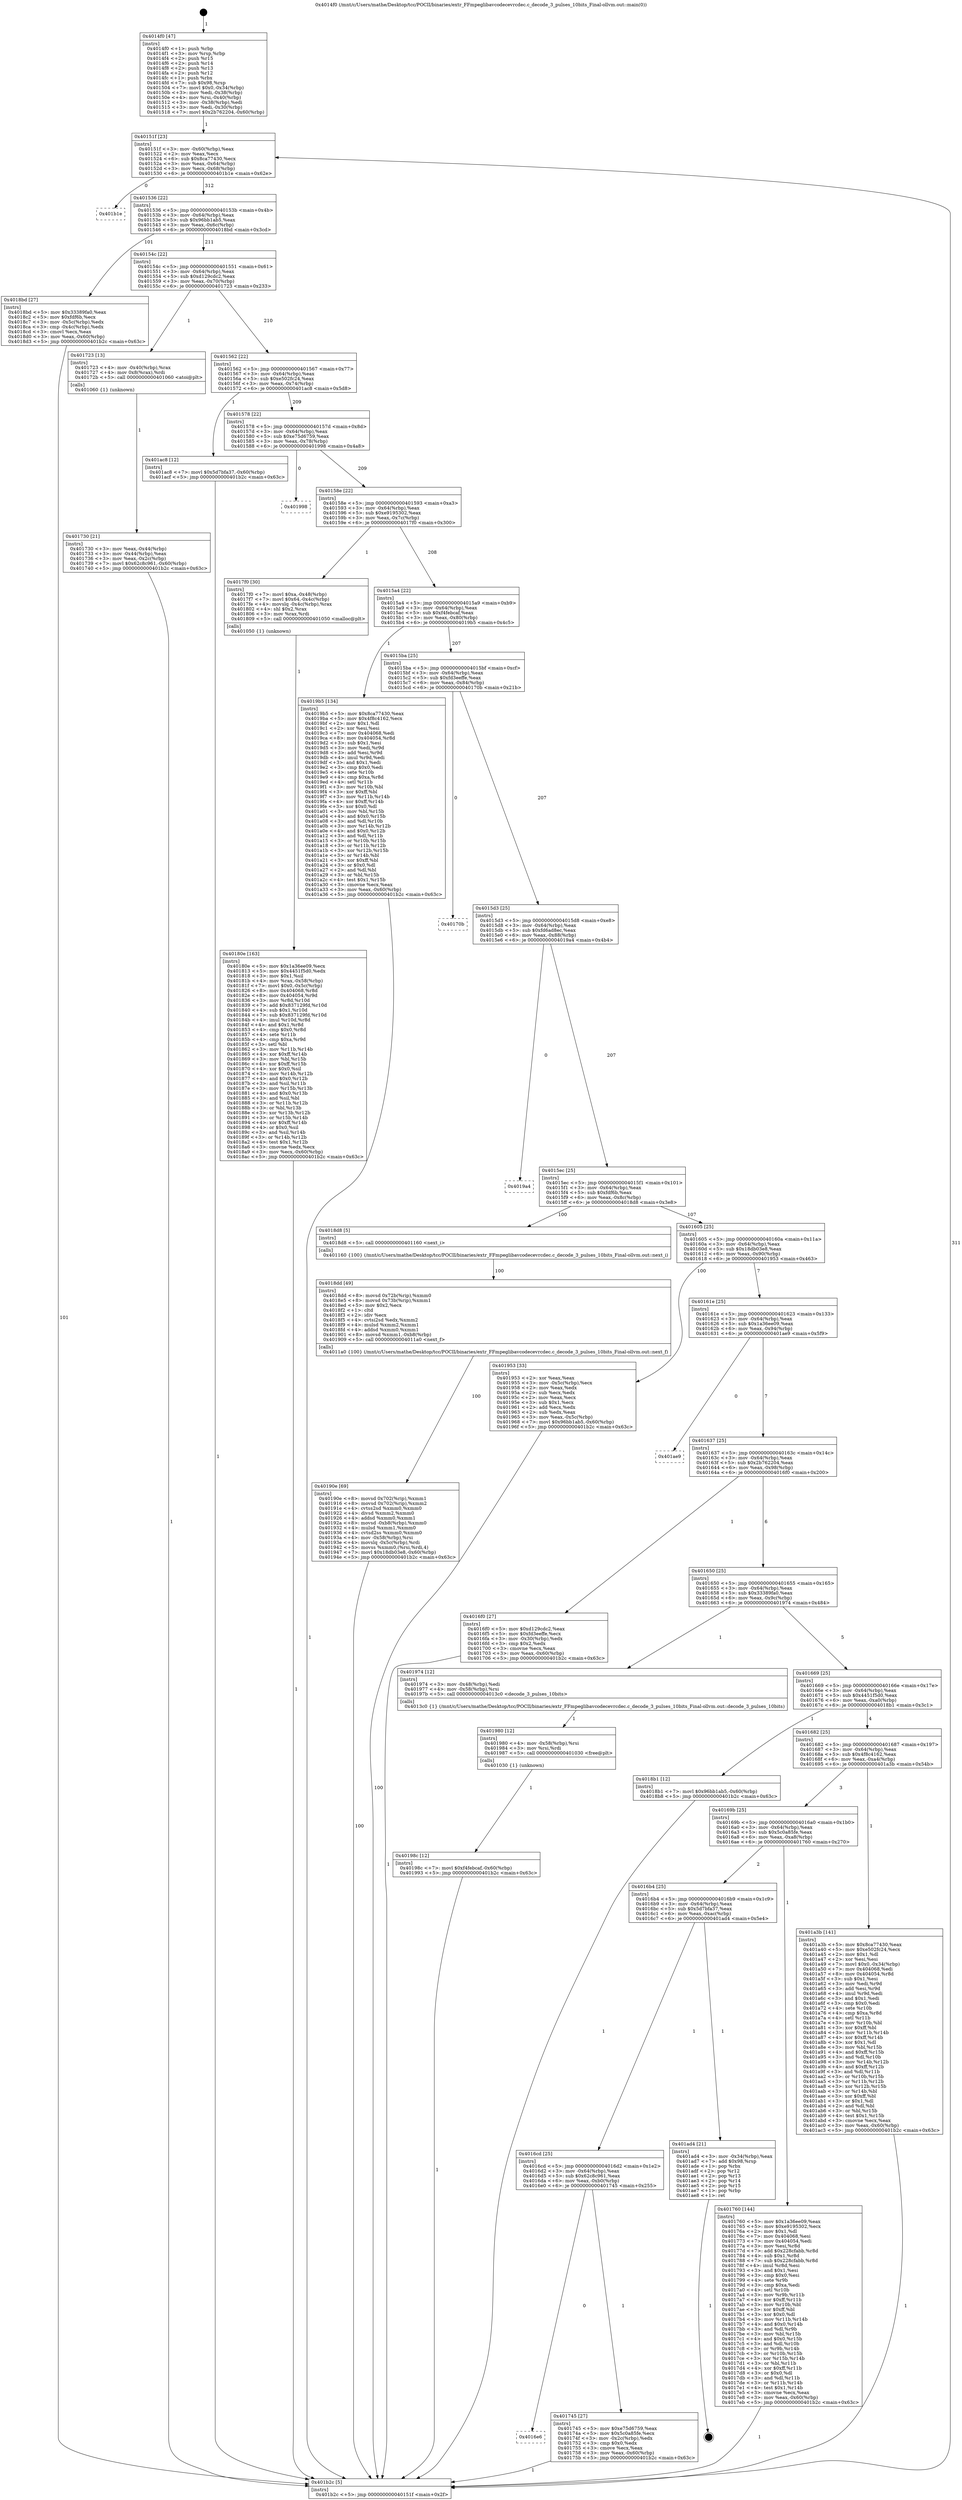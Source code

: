 digraph "0x4014f0" {
  label = "0x4014f0 (/mnt/c/Users/mathe/Desktop/tcc/POCII/binaries/extr_FFmpeglibavcodecevrcdec.c_decode_3_pulses_10bits_Final-ollvm.out::main(0))"
  labelloc = "t"
  node[shape=record]

  Entry [label="",width=0.3,height=0.3,shape=circle,fillcolor=black,style=filled]
  "0x40151f" [label="{
     0x40151f [23]\l
     | [instrs]\l
     &nbsp;&nbsp;0x40151f \<+3\>: mov -0x60(%rbp),%eax\l
     &nbsp;&nbsp;0x401522 \<+2\>: mov %eax,%ecx\l
     &nbsp;&nbsp;0x401524 \<+6\>: sub $0x8ca77430,%ecx\l
     &nbsp;&nbsp;0x40152a \<+3\>: mov %eax,-0x64(%rbp)\l
     &nbsp;&nbsp;0x40152d \<+3\>: mov %ecx,-0x68(%rbp)\l
     &nbsp;&nbsp;0x401530 \<+6\>: je 0000000000401b1e \<main+0x62e\>\l
  }"]
  "0x401b1e" [label="{
     0x401b1e\l
  }", style=dashed]
  "0x401536" [label="{
     0x401536 [22]\l
     | [instrs]\l
     &nbsp;&nbsp;0x401536 \<+5\>: jmp 000000000040153b \<main+0x4b\>\l
     &nbsp;&nbsp;0x40153b \<+3\>: mov -0x64(%rbp),%eax\l
     &nbsp;&nbsp;0x40153e \<+5\>: sub $0x96bb1ab5,%eax\l
     &nbsp;&nbsp;0x401543 \<+3\>: mov %eax,-0x6c(%rbp)\l
     &nbsp;&nbsp;0x401546 \<+6\>: je 00000000004018bd \<main+0x3cd\>\l
  }"]
  Exit [label="",width=0.3,height=0.3,shape=circle,fillcolor=black,style=filled,peripheries=2]
  "0x4018bd" [label="{
     0x4018bd [27]\l
     | [instrs]\l
     &nbsp;&nbsp;0x4018bd \<+5\>: mov $0x33389fa0,%eax\l
     &nbsp;&nbsp;0x4018c2 \<+5\>: mov $0xfdf6b,%ecx\l
     &nbsp;&nbsp;0x4018c7 \<+3\>: mov -0x5c(%rbp),%edx\l
     &nbsp;&nbsp;0x4018ca \<+3\>: cmp -0x4c(%rbp),%edx\l
     &nbsp;&nbsp;0x4018cd \<+3\>: cmovl %ecx,%eax\l
     &nbsp;&nbsp;0x4018d0 \<+3\>: mov %eax,-0x60(%rbp)\l
     &nbsp;&nbsp;0x4018d3 \<+5\>: jmp 0000000000401b2c \<main+0x63c\>\l
  }"]
  "0x40154c" [label="{
     0x40154c [22]\l
     | [instrs]\l
     &nbsp;&nbsp;0x40154c \<+5\>: jmp 0000000000401551 \<main+0x61\>\l
     &nbsp;&nbsp;0x401551 \<+3\>: mov -0x64(%rbp),%eax\l
     &nbsp;&nbsp;0x401554 \<+5\>: sub $0xd129cdc2,%eax\l
     &nbsp;&nbsp;0x401559 \<+3\>: mov %eax,-0x70(%rbp)\l
     &nbsp;&nbsp;0x40155c \<+6\>: je 0000000000401723 \<main+0x233\>\l
  }"]
  "0x40198c" [label="{
     0x40198c [12]\l
     | [instrs]\l
     &nbsp;&nbsp;0x40198c \<+7\>: movl $0xf4febcaf,-0x60(%rbp)\l
     &nbsp;&nbsp;0x401993 \<+5\>: jmp 0000000000401b2c \<main+0x63c\>\l
  }"]
  "0x401723" [label="{
     0x401723 [13]\l
     | [instrs]\l
     &nbsp;&nbsp;0x401723 \<+4\>: mov -0x40(%rbp),%rax\l
     &nbsp;&nbsp;0x401727 \<+4\>: mov 0x8(%rax),%rdi\l
     &nbsp;&nbsp;0x40172b \<+5\>: call 0000000000401060 \<atoi@plt\>\l
     | [calls]\l
     &nbsp;&nbsp;0x401060 \{1\} (unknown)\l
  }"]
  "0x401562" [label="{
     0x401562 [22]\l
     | [instrs]\l
     &nbsp;&nbsp;0x401562 \<+5\>: jmp 0000000000401567 \<main+0x77\>\l
     &nbsp;&nbsp;0x401567 \<+3\>: mov -0x64(%rbp),%eax\l
     &nbsp;&nbsp;0x40156a \<+5\>: sub $0xe502fc24,%eax\l
     &nbsp;&nbsp;0x40156f \<+3\>: mov %eax,-0x74(%rbp)\l
     &nbsp;&nbsp;0x401572 \<+6\>: je 0000000000401ac8 \<main+0x5d8\>\l
  }"]
  "0x401980" [label="{
     0x401980 [12]\l
     | [instrs]\l
     &nbsp;&nbsp;0x401980 \<+4\>: mov -0x58(%rbp),%rsi\l
     &nbsp;&nbsp;0x401984 \<+3\>: mov %rsi,%rdi\l
     &nbsp;&nbsp;0x401987 \<+5\>: call 0000000000401030 \<free@plt\>\l
     | [calls]\l
     &nbsp;&nbsp;0x401030 \{1\} (unknown)\l
  }"]
  "0x401ac8" [label="{
     0x401ac8 [12]\l
     | [instrs]\l
     &nbsp;&nbsp;0x401ac8 \<+7\>: movl $0x5d7bfa37,-0x60(%rbp)\l
     &nbsp;&nbsp;0x401acf \<+5\>: jmp 0000000000401b2c \<main+0x63c\>\l
  }"]
  "0x401578" [label="{
     0x401578 [22]\l
     | [instrs]\l
     &nbsp;&nbsp;0x401578 \<+5\>: jmp 000000000040157d \<main+0x8d\>\l
     &nbsp;&nbsp;0x40157d \<+3\>: mov -0x64(%rbp),%eax\l
     &nbsp;&nbsp;0x401580 \<+5\>: sub $0xe75d6759,%eax\l
     &nbsp;&nbsp;0x401585 \<+3\>: mov %eax,-0x78(%rbp)\l
     &nbsp;&nbsp;0x401588 \<+6\>: je 0000000000401998 \<main+0x4a8\>\l
  }"]
  "0x40190e" [label="{
     0x40190e [69]\l
     | [instrs]\l
     &nbsp;&nbsp;0x40190e \<+8\>: movsd 0x702(%rip),%xmm1\l
     &nbsp;&nbsp;0x401916 \<+8\>: movsd 0x702(%rip),%xmm2\l
     &nbsp;&nbsp;0x40191e \<+4\>: cvtss2sd %xmm0,%xmm0\l
     &nbsp;&nbsp;0x401922 \<+4\>: divsd %xmm2,%xmm0\l
     &nbsp;&nbsp;0x401926 \<+4\>: addsd %xmm0,%xmm1\l
     &nbsp;&nbsp;0x40192a \<+8\>: movsd -0xb8(%rbp),%xmm0\l
     &nbsp;&nbsp;0x401932 \<+4\>: mulsd %xmm1,%xmm0\l
     &nbsp;&nbsp;0x401936 \<+4\>: cvtsd2ss %xmm0,%xmm0\l
     &nbsp;&nbsp;0x40193a \<+4\>: mov -0x58(%rbp),%rsi\l
     &nbsp;&nbsp;0x40193e \<+4\>: movslq -0x5c(%rbp),%rdi\l
     &nbsp;&nbsp;0x401942 \<+5\>: movss %xmm0,(%rsi,%rdi,4)\l
     &nbsp;&nbsp;0x401947 \<+7\>: movl $0x18db03e8,-0x60(%rbp)\l
     &nbsp;&nbsp;0x40194e \<+5\>: jmp 0000000000401b2c \<main+0x63c\>\l
  }"]
  "0x401998" [label="{
     0x401998\l
  }", style=dashed]
  "0x40158e" [label="{
     0x40158e [22]\l
     | [instrs]\l
     &nbsp;&nbsp;0x40158e \<+5\>: jmp 0000000000401593 \<main+0xa3\>\l
     &nbsp;&nbsp;0x401593 \<+3\>: mov -0x64(%rbp),%eax\l
     &nbsp;&nbsp;0x401596 \<+5\>: sub $0xe9195302,%eax\l
     &nbsp;&nbsp;0x40159b \<+3\>: mov %eax,-0x7c(%rbp)\l
     &nbsp;&nbsp;0x40159e \<+6\>: je 00000000004017f0 \<main+0x300\>\l
  }"]
  "0x4018dd" [label="{
     0x4018dd [49]\l
     | [instrs]\l
     &nbsp;&nbsp;0x4018dd \<+8\>: movsd 0x72b(%rip),%xmm0\l
     &nbsp;&nbsp;0x4018e5 \<+8\>: movsd 0x73b(%rip),%xmm1\l
     &nbsp;&nbsp;0x4018ed \<+5\>: mov $0x2,%ecx\l
     &nbsp;&nbsp;0x4018f2 \<+1\>: cltd\l
     &nbsp;&nbsp;0x4018f3 \<+2\>: idiv %ecx\l
     &nbsp;&nbsp;0x4018f5 \<+4\>: cvtsi2sd %edx,%xmm2\l
     &nbsp;&nbsp;0x4018f9 \<+4\>: mulsd %xmm2,%xmm1\l
     &nbsp;&nbsp;0x4018fd \<+4\>: addsd %xmm0,%xmm1\l
     &nbsp;&nbsp;0x401901 \<+8\>: movsd %xmm1,-0xb8(%rbp)\l
     &nbsp;&nbsp;0x401909 \<+5\>: call 00000000004011a0 \<next_f\>\l
     | [calls]\l
     &nbsp;&nbsp;0x4011a0 \{100\} (/mnt/c/Users/mathe/Desktop/tcc/POCII/binaries/extr_FFmpeglibavcodecevrcdec.c_decode_3_pulses_10bits_Final-ollvm.out::next_f)\l
  }"]
  "0x4017f0" [label="{
     0x4017f0 [30]\l
     | [instrs]\l
     &nbsp;&nbsp;0x4017f0 \<+7\>: movl $0xa,-0x48(%rbp)\l
     &nbsp;&nbsp;0x4017f7 \<+7\>: movl $0x64,-0x4c(%rbp)\l
     &nbsp;&nbsp;0x4017fe \<+4\>: movslq -0x4c(%rbp),%rax\l
     &nbsp;&nbsp;0x401802 \<+4\>: shl $0x2,%rax\l
     &nbsp;&nbsp;0x401806 \<+3\>: mov %rax,%rdi\l
     &nbsp;&nbsp;0x401809 \<+5\>: call 0000000000401050 \<malloc@plt\>\l
     | [calls]\l
     &nbsp;&nbsp;0x401050 \{1\} (unknown)\l
  }"]
  "0x4015a4" [label="{
     0x4015a4 [22]\l
     | [instrs]\l
     &nbsp;&nbsp;0x4015a4 \<+5\>: jmp 00000000004015a9 \<main+0xb9\>\l
     &nbsp;&nbsp;0x4015a9 \<+3\>: mov -0x64(%rbp),%eax\l
     &nbsp;&nbsp;0x4015ac \<+5\>: sub $0xf4febcaf,%eax\l
     &nbsp;&nbsp;0x4015b1 \<+3\>: mov %eax,-0x80(%rbp)\l
     &nbsp;&nbsp;0x4015b4 \<+6\>: je 00000000004019b5 \<main+0x4c5\>\l
  }"]
  "0x40180e" [label="{
     0x40180e [163]\l
     | [instrs]\l
     &nbsp;&nbsp;0x40180e \<+5\>: mov $0x1a36ee09,%ecx\l
     &nbsp;&nbsp;0x401813 \<+5\>: mov $0x4451f5d0,%edx\l
     &nbsp;&nbsp;0x401818 \<+3\>: mov $0x1,%sil\l
     &nbsp;&nbsp;0x40181b \<+4\>: mov %rax,-0x58(%rbp)\l
     &nbsp;&nbsp;0x40181f \<+7\>: movl $0x0,-0x5c(%rbp)\l
     &nbsp;&nbsp;0x401826 \<+8\>: mov 0x404068,%r8d\l
     &nbsp;&nbsp;0x40182e \<+8\>: mov 0x404054,%r9d\l
     &nbsp;&nbsp;0x401836 \<+3\>: mov %r8d,%r10d\l
     &nbsp;&nbsp;0x401839 \<+7\>: add $0x837129fd,%r10d\l
     &nbsp;&nbsp;0x401840 \<+4\>: sub $0x1,%r10d\l
     &nbsp;&nbsp;0x401844 \<+7\>: sub $0x837129fd,%r10d\l
     &nbsp;&nbsp;0x40184b \<+4\>: imul %r10d,%r8d\l
     &nbsp;&nbsp;0x40184f \<+4\>: and $0x1,%r8d\l
     &nbsp;&nbsp;0x401853 \<+4\>: cmp $0x0,%r8d\l
     &nbsp;&nbsp;0x401857 \<+4\>: sete %r11b\l
     &nbsp;&nbsp;0x40185b \<+4\>: cmp $0xa,%r9d\l
     &nbsp;&nbsp;0x40185f \<+3\>: setl %bl\l
     &nbsp;&nbsp;0x401862 \<+3\>: mov %r11b,%r14b\l
     &nbsp;&nbsp;0x401865 \<+4\>: xor $0xff,%r14b\l
     &nbsp;&nbsp;0x401869 \<+3\>: mov %bl,%r15b\l
     &nbsp;&nbsp;0x40186c \<+4\>: xor $0xff,%r15b\l
     &nbsp;&nbsp;0x401870 \<+4\>: xor $0x0,%sil\l
     &nbsp;&nbsp;0x401874 \<+3\>: mov %r14b,%r12b\l
     &nbsp;&nbsp;0x401877 \<+4\>: and $0x0,%r12b\l
     &nbsp;&nbsp;0x40187b \<+3\>: and %sil,%r11b\l
     &nbsp;&nbsp;0x40187e \<+3\>: mov %r15b,%r13b\l
     &nbsp;&nbsp;0x401881 \<+4\>: and $0x0,%r13b\l
     &nbsp;&nbsp;0x401885 \<+3\>: and %sil,%bl\l
     &nbsp;&nbsp;0x401888 \<+3\>: or %r11b,%r12b\l
     &nbsp;&nbsp;0x40188b \<+3\>: or %bl,%r13b\l
     &nbsp;&nbsp;0x40188e \<+3\>: xor %r13b,%r12b\l
     &nbsp;&nbsp;0x401891 \<+3\>: or %r15b,%r14b\l
     &nbsp;&nbsp;0x401894 \<+4\>: xor $0xff,%r14b\l
     &nbsp;&nbsp;0x401898 \<+4\>: or $0x0,%sil\l
     &nbsp;&nbsp;0x40189c \<+3\>: and %sil,%r14b\l
     &nbsp;&nbsp;0x40189f \<+3\>: or %r14b,%r12b\l
     &nbsp;&nbsp;0x4018a2 \<+4\>: test $0x1,%r12b\l
     &nbsp;&nbsp;0x4018a6 \<+3\>: cmovne %edx,%ecx\l
     &nbsp;&nbsp;0x4018a9 \<+3\>: mov %ecx,-0x60(%rbp)\l
     &nbsp;&nbsp;0x4018ac \<+5\>: jmp 0000000000401b2c \<main+0x63c\>\l
  }"]
  "0x4019b5" [label="{
     0x4019b5 [134]\l
     | [instrs]\l
     &nbsp;&nbsp;0x4019b5 \<+5\>: mov $0x8ca77430,%eax\l
     &nbsp;&nbsp;0x4019ba \<+5\>: mov $0x4f8c4162,%ecx\l
     &nbsp;&nbsp;0x4019bf \<+2\>: mov $0x1,%dl\l
     &nbsp;&nbsp;0x4019c1 \<+2\>: xor %esi,%esi\l
     &nbsp;&nbsp;0x4019c3 \<+7\>: mov 0x404068,%edi\l
     &nbsp;&nbsp;0x4019ca \<+8\>: mov 0x404054,%r8d\l
     &nbsp;&nbsp;0x4019d2 \<+3\>: sub $0x1,%esi\l
     &nbsp;&nbsp;0x4019d5 \<+3\>: mov %edi,%r9d\l
     &nbsp;&nbsp;0x4019d8 \<+3\>: add %esi,%r9d\l
     &nbsp;&nbsp;0x4019db \<+4\>: imul %r9d,%edi\l
     &nbsp;&nbsp;0x4019df \<+3\>: and $0x1,%edi\l
     &nbsp;&nbsp;0x4019e2 \<+3\>: cmp $0x0,%edi\l
     &nbsp;&nbsp;0x4019e5 \<+4\>: sete %r10b\l
     &nbsp;&nbsp;0x4019e9 \<+4\>: cmp $0xa,%r8d\l
     &nbsp;&nbsp;0x4019ed \<+4\>: setl %r11b\l
     &nbsp;&nbsp;0x4019f1 \<+3\>: mov %r10b,%bl\l
     &nbsp;&nbsp;0x4019f4 \<+3\>: xor $0xff,%bl\l
     &nbsp;&nbsp;0x4019f7 \<+3\>: mov %r11b,%r14b\l
     &nbsp;&nbsp;0x4019fa \<+4\>: xor $0xff,%r14b\l
     &nbsp;&nbsp;0x4019fe \<+3\>: xor $0x0,%dl\l
     &nbsp;&nbsp;0x401a01 \<+3\>: mov %bl,%r15b\l
     &nbsp;&nbsp;0x401a04 \<+4\>: and $0x0,%r15b\l
     &nbsp;&nbsp;0x401a08 \<+3\>: and %dl,%r10b\l
     &nbsp;&nbsp;0x401a0b \<+3\>: mov %r14b,%r12b\l
     &nbsp;&nbsp;0x401a0e \<+4\>: and $0x0,%r12b\l
     &nbsp;&nbsp;0x401a12 \<+3\>: and %dl,%r11b\l
     &nbsp;&nbsp;0x401a15 \<+3\>: or %r10b,%r15b\l
     &nbsp;&nbsp;0x401a18 \<+3\>: or %r11b,%r12b\l
     &nbsp;&nbsp;0x401a1b \<+3\>: xor %r12b,%r15b\l
     &nbsp;&nbsp;0x401a1e \<+3\>: or %r14b,%bl\l
     &nbsp;&nbsp;0x401a21 \<+3\>: xor $0xff,%bl\l
     &nbsp;&nbsp;0x401a24 \<+3\>: or $0x0,%dl\l
     &nbsp;&nbsp;0x401a27 \<+2\>: and %dl,%bl\l
     &nbsp;&nbsp;0x401a29 \<+3\>: or %bl,%r15b\l
     &nbsp;&nbsp;0x401a2c \<+4\>: test $0x1,%r15b\l
     &nbsp;&nbsp;0x401a30 \<+3\>: cmovne %ecx,%eax\l
     &nbsp;&nbsp;0x401a33 \<+3\>: mov %eax,-0x60(%rbp)\l
     &nbsp;&nbsp;0x401a36 \<+5\>: jmp 0000000000401b2c \<main+0x63c\>\l
  }"]
  "0x4015ba" [label="{
     0x4015ba [25]\l
     | [instrs]\l
     &nbsp;&nbsp;0x4015ba \<+5\>: jmp 00000000004015bf \<main+0xcf\>\l
     &nbsp;&nbsp;0x4015bf \<+3\>: mov -0x64(%rbp),%eax\l
     &nbsp;&nbsp;0x4015c2 \<+5\>: sub $0xfd3eeffe,%eax\l
     &nbsp;&nbsp;0x4015c7 \<+6\>: mov %eax,-0x84(%rbp)\l
     &nbsp;&nbsp;0x4015cd \<+6\>: je 000000000040170b \<main+0x21b\>\l
  }"]
  "0x4016e6" [label="{
     0x4016e6\l
  }", style=dashed]
  "0x40170b" [label="{
     0x40170b\l
  }", style=dashed]
  "0x4015d3" [label="{
     0x4015d3 [25]\l
     | [instrs]\l
     &nbsp;&nbsp;0x4015d3 \<+5\>: jmp 00000000004015d8 \<main+0xe8\>\l
     &nbsp;&nbsp;0x4015d8 \<+3\>: mov -0x64(%rbp),%eax\l
     &nbsp;&nbsp;0x4015db \<+5\>: sub $0xfd6ad8ec,%eax\l
     &nbsp;&nbsp;0x4015e0 \<+6\>: mov %eax,-0x88(%rbp)\l
     &nbsp;&nbsp;0x4015e6 \<+6\>: je 00000000004019a4 \<main+0x4b4\>\l
  }"]
  "0x401745" [label="{
     0x401745 [27]\l
     | [instrs]\l
     &nbsp;&nbsp;0x401745 \<+5\>: mov $0xe75d6759,%eax\l
     &nbsp;&nbsp;0x40174a \<+5\>: mov $0x5c0a85fe,%ecx\l
     &nbsp;&nbsp;0x40174f \<+3\>: mov -0x2c(%rbp),%edx\l
     &nbsp;&nbsp;0x401752 \<+3\>: cmp $0x0,%edx\l
     &nbsp;&nbsp;0x401755 \<+3\>: cmove %ecx,%eax\l
     &nbsp;&nbsp;0x401758 \<+3\>: mov %eax,-0x60(%rbp)\l
     &nbsp;&nbsp;0x40175b \<+5\>: jmp 0000000000401b2c \<main+0x63c\>\l
  }"]
  "0x4019a4" [label="{
     0x4019a4\l
  }", style=dashed]
  "0x4015ec" [label="{
     0x4015ec [25]\l
     | [instrs]\l
     &nbsp;&nbsp;0x4015ec \<+5\>: jmp 00000000004015f1 \<main+0x101\>\l
     &nbsp;&nbsp;0x4015f1 \<+3\>: mov -0x64(%rbp),%eax\l
     &nbsp;&nbsp;0x4015f4 \<+5\>: sub $0xfdf6b,%eax\l
     &nbsp;&nbsp;0x4015f9 \<+6\>: mov %eax,-0x8c(%rbp)\l
     &nbsp;&nbsp;0x4015ff \<+6\>: je 00000000004018d8 \<main+0x3e8\>\l
  }"]
  "0x4016cd" [label="{
     0x4016cd [25]\l
     | [instrs]\l
     &nbsp;&nbsp;0x4016cd \<+5\>: jmp 00000000004016d2 \<main+0x1e2\>\l
     &nbsp;&nbsp;0x4016d2 \<+3\>: mov -0x64(%rbp),%eax\l
     &nbsp;&nbsp;0x4016d5 \<+5\>: sub $0x62c8c961,%eax\l
     &nbsp;&nbsp;0x4016da \<+6\>: mov %eax,-0xb0(%rbp)\l
     &nbsp;&nbsp;0x4016e0 \<+6\>: je 0000000000401745 \<main+0x255\>\l
  }"]
  "0x4018d8" [label="{
     0x4018d8 [5]\l
     | [instrs]\l
     &nbsp;&nbsp;0x4018d8 \<+5\>: call 0000000000401160 \<next_i\>\l
     | [calls]\l
     &nbsp;&nbsp;0x401160 \{100\} (/mnt/c/Users/mathe/Desktop/tcc/POCII/binaries/extr_FFmpeglibavcodecevrcdec.c_decode_3_pulses_10bits_Final-ollvm.out::next_i)\l
  }"]
  "0x401605" [label="{
     0x401605 [25]\l
     | [instrs]\l
     &nbsp;&nbsp;0x401605 \<+5\>: jmp 000000000040160a \<main+0x11a\>\l
     &nbsp;&nbsp;0x40160a \<+3\>: mov -0x64(%rbp),%eax\l
     &nbsp;&nbsp;0x40160d \<+5\>: sub $0x18db03e8,%eax\l
     &nbsp;&nbsp;0x401612 \<+6\>: mov %eax,-0x90(%rbp)\l
     &nbsp;&nbsp;0x401618 \<+6\>: je 0000000000401953 \<main+0x463\>\l
  }"]
  "0x401ad4" [label="{
     0x401ad4 [21]\l
     | [instrs]\l
     &nbsp;&nbsp;0x401ad4 \<+3\>: mov -0x34(%rbp),%eax\l
     &nbsp;&nbsp;0x401ad7 \<+7\>: add $0x98,%rsp\l
     &nbsp;&nbsp;0x401ade \<+1\>: pop %rbx\l
     &nbsp;&nbsp;0x401adf \<+2\>: pop %r12\l
     &nbsp;&nbsp;0x401ae1 \<+2\>: pop %r13\l
     &nbsp;&nbsp;0x401ae3 \<+2\>: pop %r14\l
     &nbsp;&nbsp;0x401ae5 \<+2\>: pop %r15\l
     &nbsp;&nbsp;0x401ae7 \<+1\>: pop %rbp\l
     &nbsp;&nbsp;0x401ae8 \<+1\>: ret\l
  }"]
  "0x401953" [label="{
     0x401953 [33]\l
     | [instrs]\l
     &nbsp;&nbsp;0x401953 \<+2\>: xor %eax,%eax\l
     &nbsp;&nbsp;0x401955 \<+3\>: mov -0x5c(%rbp),%ecx\l
     &nbsp;&nbsp;0x401958 \<+2\>: mov %eax,%edx\l
     &nbsp;&nbsp;0x40195a \<+2\>: sub %ecx,%edx\l
     &nbsp;&nbsp;0x40195c \<+2\>: mov %eax,%ecx\l
     &nbsp;&nbsp;0x40195e \<+3\>: sub $0x1,%ecx\l
     &nbsp;&nbsp;0x401961 \<+2\>: add %ecx,%edx\l
     &nbsp;&nbsp;0x401963 \<+2\>: sub %edx,%eax\l
     &nbsp;&nbsp;0x401965 \<+3\>: mov %eax,-0x5c(%rbp)\l
     &nbsp;&nbsp;0x401968 \<+7\>: movl $0x96bb1ab5,-0x60(%rbp)\l
     &nbsp;&nbsp;0x40196f \<+5\>: jmp 0000000000401b2c \<main+0x63c\>\l
  }"]
  "0x40161e" [label="{
     0x40161e [25]\l
     | [instrs]\l
     &nbsp;&nbsp;0x40161e \<+5\>: jmp 0000000000401623 \<main+0x133\>\l
     &nbsp;&nbsp;0x401623 \<+3\>: mov -0x64(%rbp),%eax\l
     &nbsp;&nbsp;0x401626 \<+5\>: sub $0x1a36ee09,%eax\l
     &nbsp;&nbsp;0x40162b \<+6\>: mov %eax,-0x94(%rbp)\l
     &nbsp;&nbsp;0x401631 \<+6\>: je 0000000000401ae9 \<main+0x5f9\>\l
  }"]
  "0x4016b4" [label="{
     0x4016b4 [25]\l
     | [instrs]\l
     &nbsp;&nbsp;0x4016b4 \<+5\>: jmp 00000000004016b9 \<main+0x1c9\>\l
     &nbsp;&nbsp;0x4016b9 \<+3\>: mov -0x64(%rbp),%eax\l
     &nbsp;&nbsp;0x4016bc \<+5\>: sub $0x5d7bfa37,%eax\l
     &nbsp;&nbsp;0x4016c1 \<+6\>: mov %eax,-0xac(%rbp)\l
     &nbsp;&nbsp;0x4016c7 \<+6\>: je 0000000000401ad4 \<main+0x5e4\>\l
  }"]
  "0x401ae9" [label="{
     0x401ae9\l
  }", style=dashed]
  "0x401637" [label="{
     0x401637 [25]\l
     | [instrs]\l
     &nbsp;&nbsp;0x401637 \<+5\>: jmp 000000000040163c \<main+0x14c\>\l
     &nbsp;&nbsp;0x40163c \<+3\>: mov -0x64(%rbp),%eax\l
     &nbsp;&nbsp;0x40163f \<+5\>: sub $0x2b762204,%eax\l
     &nbsp;&nbsp;0x401644 \<+6\>: mov %eax,-0x98(%rbp)\l
     &nbsp;&nbsp;0x40164a \<+6\>: je 00000000004016f0 \<main+0x200\>\l
  }"]
  "0x401760" [label="{
     0x401760 [144]\l
     | [instrs]\l
     &nbsp;&nbsp;0x401760 \<+5\>: mov $0x1a36ee09,%eax\l
     &nbsp;&nbsp;0x401765 \<+5\>: mov $0xe9195302,%ecx\l
     &nbsp;&nbsp;0x40176a \<+2\>: mov $0x1,%dl\l
     &nbsp;&nbsp;0x40176c \<+7\>: mov 0x404068,%esi\l
     &nbsp;&nbsp;0x401773 \<+7\>: mov 0x404054,%edi\l
     &nbsp;&nbsp;0x40177a \<+3\>: mov %esi,%r8d\l
     &nbsp;&nbsp;0x40177d \<+7\>: add $0x228cfabb,%r8d\l
     &nbsp;&nbsp;0x401784 \<+4\>: sub $0x1,%r8d\l
     &nbsp;&nbsp;0x401788 \<+7\>: sub $0x228cfabb,%r8d\l
     &nbsp;&nbsp;0x40178f \<+4\>: imul %r8d,%esi\l
     &nbsp;&nbsp;0x401793 \<+3\>: and $0x1,%esi\l
     &nbsp;&nbsp;0x401796 \<+3\>: cmp $0x0,%esi\l
     &nbsp;&nbsp;0x401799 \<+4\>: sete %r9b\l
     &nbsp;&nbsp;0x40179d \<+3\>: cmp $0xa,%edi\l
     &nbsp;&nbsp;0x4017a0 \<+4\>: setl %r10b\l
     &nbsp;&nbsp;0x4017a4 \<+3\>: mov %r9b,%r11b\l
     &nbsp;&nbsp;0x4017a7 \<+4\>: xor $0xff,%r11b\l
     &nbsp;&nbsp;0x4017ab \<+3\>: mov %r10b,%bl\l
     &nbsp;&nbsp;0x4017ae \<+3\>: xor $0xff,%bl\l
     &nbsp;&nbsp;0x4017b1 \<+3\>: xor $0x0,%dl\l
     &nbsp;&nbsp;0x4017b4 \<+3\>: mov %r11b,%r14b\l
     &nbsp;&nbsp;0x4017b7 \<+4\>: and $0x0,%r14b\l
     &nbsp;&nbsp;0x4017bb \<+3\>: and %dl,%r9b\l
     &nbsp;&nbsp;0x4017be \<+3\>: mov %bl,%r15b\l
     &nbsp;&nbsp;0x4017c1 \<+4\>: and $0x0,%r15b\l
     &nbsp;&nbsp;0x4017c5 \<+3\>: and %dl,%r10b\l
     &nbsp;&nbsp;0x4017c8 \<+3\>: or %r9b,%r14b\l
     &nbsp;&nbsp;0x4017cb \<+3\>: or %r10b,%r15b\l
     &nbsp;&nbsp;0x4017ce \<+3\>: xor %r15b,%r14b\l
     &nbsp;&nbsp;0x4017d1 \<+3\>: or %bl,%r11b\l
     &nbsp;&nbsp;0x4017d4 \<+4\>: xor $0xff,%r11b\l
     &nbsp;&nbsp;0x4017d8 \<+3\>: or $0x0,%dl\l
     &nbsp;&nbsp;0x4017db \<+3\>: and %dl,%r11b\l
     &nbsp;&nbsp;0x4017de \<+3\>: or %r11b,%r14b\l
     &nbsp;&nbsp;0x4017e1 \<+4\>: test $0x1,%r14b\l
     &nbsp;&nbsp;0x4017e5 \<+3\>: cmovne %ecx,%eax\l
     &nbsp;&nbsp;0x4017e8 \<+3\>: mov %eax,-0x60(%rbp)\l
     &nbsp;&nbsp;0x4017eb \<+5\>: jmp 0000000000401b2c \<main+0x63c\>\l
  }"]
  "0x4016f0" [label="{
     0x4016f0 [27]\l
     | [instrs]\l
     &nbsp;&nbsp;0x4016f0 \<+5\>: mov $0xd129cdc2,%eax\l
     &nbsp;&nbsp;0x4016f5 \<+5\>: mov $0xfd3eeffe,%ecx\l
     &nbsp;&nbsp;0x4016fa \<+3\>: mov -0x30(%rbp),%edx\l
     &nbsp;&nbsp;0x4016fd \<+3\>: cmp $0x2,%edx\l
     &nbsp;&nbsp;0x401700 \<+3\>: cmovne %ecx,%eax\l
     &nbsp;&nbsp;0x401703 \<+3\>: mov %eax,-0x60(%rbp)\l
     &nbsp;&nbsp;0x401706 \<+5\>: jmp 0000000000401b2c \<main+0x63c\>\l
  }"]
  "0x401650" [label="{
     0x401650 [25]\l
     | [instrs]\l
     &nbsp;&nbsp;0x401650 \<+5\>: jmp 0000000000401655 \<main+0x165\>\l
     &nbsp;&nbsp;0x401655 \<+3\>: mov -0x64(%rbp),%eax\l
     &nbsp;&nbsp;0x401658 \<+5\>: sub $0x33389fa0,%eax\l
     &nbsp;&nbsp;0x40165d \<+6\>: mov %eax,-0x9c(%rbp)\l
     &nbsp;&nbsp;0x401663 \<+6\>: je 0000000000401974 \<main+0x484\>\l
  }"]
  "0x401b2c" [label="{
     0x401b2c [5]\l
     | [instrs]\l
     &nbsp;&nbsp;0x401b2c \<+5\>: jmp 000000000040151f \<main+0x2f\>\l
  }"]
  "0x4014f0" [label="{
     0x4014f0 [47]\l
     | [instrs]\l
     &nbsp;&nbsp;0x4014f0 \<+1\>: push %rbp\l
     &nbsp;&nbsp;0x4014f1 \<+3\>: mov %rsp,%rbp\l
     &nbsp;&nbsp;0x4014f4 \<+2\>: push %r15\l
     &nbsp;&nbsp;0x4014f6 \<+2\>: push %r14\l
     &nbsp;&nbsp;0x4014f8 \<+2\>: push %r13\l
     &nbsp;&nbsp;0x4014fa \<+2\>: push %r12\l
     &nbsp;&nbsp;0x4014fc \<+1\>: push %rbx\l
     &nbsp;&nbsp;0x4014fd \<+7\>: sub $0x98,%rsp\l
     &nbsp;&nbsp;0x401504 \<+7\>: movl $0x0,-0x34(%rbp)\l
     &nbsp;&nbsp;0x40150b \<+3\>: mov %edi,-0x38(%rbp)\l
     &nbsp;&nbsp;0x40150e \<+4\>: mov %rsi,-0x40(%rbp)\l
     &nbsp;&nbsp;0x401512 \<+3\>: mov -0x38(%rbp),%edi\l
     &nbsp;&nbsp;0x401515 \<+3\>: mov %edi,-0x30(%rbp)\l
     &nbsp;&nbsp;0x401518 \<+7\>: movl $0x2b762204,-0x60(%rbp)\l
  }"]
  "0x401730" [label="{
     0x401730 [21]\l
     | [instrs]\l
     &nbsp;&nbsp;0x401730 \<+3\>: mov %eax,-0x44(%rbp)\l
     &nbsp;&nbsp;0x401733 \<+3\>: mov -0x44(%rbp),%eax\l
     &nbsp;&nbsp;0x401736 \<+3\>: mov %eax,-0x2c(%rbp)\l
     &nbsp;&nbsp;0x401739 \<+7\>: movl $0x62c8c961,-0x60(%rbp)\l
     &nbsp;&nbsp;0x401740 \<+5\>: jmp 0000000000401b2c \<main+0x63c\>\l
  }"]
  "0x40169b" [label="{
     0x40169b [25]\l
     | [instrs]\l
     &nbsp;&nbsp;0x40169b \<+5\>: jmp 00000000004016a0 \<main+0x1b0\>\l
     &nbsp;&nbsp;0x4016a0 \<+3\>: mov -0x64(%rbp),%eax\l
     &nbsp;&nbsp;0x4016a3 \<+5\>: sub $0x5c0a85fe,%eax\l
     &nbsp;&nbsp;0x4016a8 \<+6\>: mov %eax,-0xa8(%rbp)\l
     &nbsp;&nbsp;0x4016ae \<+6\>: je 0000000000401760 \<main+0x270\>\l
  }"]
  "0x401974" [label="{
     0x401974 [12]\l
     | [instrs]\l
     &nbsp;&nbsp;0x401974 \<+3\>: mov -0x48(%rbp),%edi\l
     &nbsp;&nbsp;0x401977 \<+4\>: mov -0x58(%rbp),%rsi\l
     &nbsp;&nbsp;0x40197b \<+5\>: call 00000000004013c0 \<decode_3_pulses_10bits\>\l
     | [calls]\l
     &nbsp;&nbsp;0x4013c0 \{1\} (/mnt/c/Users/mathe/Desktop/tcc/POCII/binaries/extr_FFmpeglibavcodecevrcdec.c_decode_3_pulses_10bits_Final-ollvm.out::decode_3_pulses_10bits)\l
  }"]
  "0x401669" [label="{
     0x401669 [25]\l
     | [instrs]\l
     &nbsp;&nbsp;0x401669 \<+5\>: jmp 000000000040166e \<main+0x17e\>\l
     &nbsp;&nbsp;0x40166e \<+3\>: mov -0x64(%rbp),%eax\l
     &nbsp;&nbsp;0x401671 \<+5\>: sub $0x4451f5d0,%eax\l
     &nbsp;&nbsp;0x401676 \<+6\>: mov %eax,-0xa0(%rbp)\l
     &nbsp;&nbsp;0x40167c \<+6\>: je 00000000004018b1 \<main+0x3c1\>\l
  }"]
  "0x401a3b" [label="{
     0x401a3b [141]\l
     | [instrs]\l
     &nbsp;&nbsp;0x401a3b \<+5\>: mov $0x8ca77430,%eax\l
     &nbsp;&nbsp;0x401a40 \<+5\>: mov $0xe502fc24,%ecx\l
     &nbsp;&nbsp;0x401a45 \<+2\>: mov $0x1,%dl\l
     &nbsp;&nbsp;0x401a47 \<+2\>: xor %esi,%esi\l
     &nbsp;&nbsp;0x401a49 \<+7\>: movl $0x0,-0x34(%rbp)\l
     &nbsp;&nbsp;0x401a50 \<+7\>: mov 0x404068,%edi\l
     &nbsp;&nbsp;0x401a57 \<+8\>: mov 0x404054,%r8d\l
     &nbsp;&nbsp;0x401a5f \<+3\>: sub $0x1,%esi\l
     &nbsp;&nbsp;0x401a62 \<+3\>: mov %edi,%r9d\l
     &nbsp;&nbsp;0x401a65 \<+3\>: add %esi,%r9d\l
     &nbsp;&nbsp;0x401a68 \<+4\>: imul %r9d,%edi\l
     &nbsp;&nbsp;0x401a6c \<+3\>: and $0x1,%edi\l
     &nbsp;&nbsp;0x401a6f \<+3\>: cmp $0x0,%edi\l
     &nbsp;&nbsp;0x401a72 \<+4\>: sete %r10b\l
     &nbsp;&nbsp;0x401a76 \<+4\>: cmp $0xa,%r8d\l
     &nbsp;&nbsp;0x401a7a \<+4\>: setl %r11b\l
     &nbsp;&nbsp;0x401a7e \<+3\>: mov %r10b,%bl\l
     &nbsp;&nbsp;0x401a81 \<+3\>: xor $0xff,%bl\l
     &nbsp;&nbsp;0x401a84 \<+3\>: mov %r11b,%r14b\l
     &nbsp;&nbsp;0x401a87 \<+4\>: xor $0xff,%r14b\l
     &nbsp;&nbsp;0x401a8b \<+3\>: xor $0x1,%dl\l
     &nbsp;&nbsp;0x401a8e \<+3\>: mov %bl,%r15b\l
     &nbsp;&nbsp;0x401a91 \<+4\>: and $0xff,%r15b\l
     &nbsp;&nbsp;0x401a95 \<+3\>: and %dl,%r10b\l
     &nbsp;&nbsp;0x401a98 \<+3\>: mov %r14b,%r12b\l
     &nbsp;&nbsp;0x401a9b \<+4\>: and $0xff,%r12b\l
     &nbsp;&nbsp;0x401a9f \<+3\>: and %dl,%r11b\l
     &nbsp;&nbsp;0x401aa2 \<+3\>: or %r10b,%r15b\l
     &nbsp;&nbsp;0x401aa5 \<+3\>: or %r11b,%r12b\l
     &nbsp;&nbsp;0x401aa8 \<+3\>: xor %r12b,%r15b\l
     &nbsp;&nbsp;0x401aab \<+3\>: or %r14b,%bl\l
     &nbsp;&nbsp;0x401aae \<+3\>: xor $0xff,%bl\l
     &nbsp;&nbsp;0x401ab1 \<+3\>: or $0x1,%dl\l
     &nbsp;&nbsp;0x401ab4 \<+2\>: and %dl,%bl\l
     &nbsp;&nbsp;0x401ab6 \<+3\>: or %bl,%r15b\l
     &nbsp;&nbsp;0x401ab9 \<+4\>: test $0x1,%r15b\l
     &nbsp;&nbsp;0x401abd \<+3\>: cmovne %ecx,%eax\l
     &nbsp;&nbsp;0x401ac0 \<+3\>: mov %eax,-0x60(%rbp)\l
     &nbsp;&nbsp;0x401ac3 \<+5\>: jmp 0000000000401b2c \<main+0x63c\>\l
  }"]
  "0x4018b1" [label="{
     0x4018b1 [12]\l
     | [instrs]\l
     &nbsp;&nbsp;0x4018b1 \<+7\>: movl $0x96bb1ab5,-0x60(%rbp)\l
     &nbsp;&nbsp;0x4018b8 \<+5\>: jmp 0000000000401b2c \<main+0x63c\>\l
  }"]
  "0x401682" [label="{
     0x401682 [25]\l
     | [instrs]\l
     &nbsp;&nbsp;0x401682 \<+5\>: jmp 0000000000401687 \<main+0x197\>\l
     &nbsp;&nbsp;0x401687 \<+3\>: mov -0x64(%rbp),%eax\l
     &nbsp;&nbsp;0x40168a \<+5\>: sub $0x4f8c4162,%eax\l
     &nbsp;&nbsp;0x40168f \<+6\>: mov %eax,-0xa4(%rbp)\l
     &nbsp;&nbsp;0x401695 \<+6\>: je 0000000000401a3b \<main+0x54b\>\l
  }"]
  Entry -> "0x4014f0" [label=" 1"]
  "0x40151f" -> "0x401b1e" [label=" 0"]
  "0x40151f" -> "0x401536" [label=" 312"]
  "0x401ad4" -> Exit [label=" 1"]
  "0x401536" -> "0x4018bd" [label=" 101"]
  "0x401536" -> "0x40154c" [label=" 211"]
  "0x401ac8" -> "0x401b2c" [label=" 1"]
  "0x40154c" -> "0x401723" [label=" 1"]
  "0x40154c" -> "0x401562" [label=" 210"]
  "0x401a3b" -> "0x401b2c" [label=" 1"]
  "0x401562" -> "0x401ac8" [label=" 1"]
  "0x401562" -> "0x401578" [label=" 209"]
  "0x4019b5" -> "0x401b2c" [label=" 1"]
  "0x401578" -> "0x401998" [label=" 0"]
  "0x401578" -> "0x40158e" [label=" 209"]
  "0x40198c" -> "0x401b2c" [label=" 1"]
  "0x40158e" -> "0x4017f0" [label=" 1"]
  "0x40158e" -> "0x4015a4" [label=" 208"]
  "0x401980" -> "0x40198c" [label=" 1"]
  "0x4015a4" -> "0x4019b5" [label=" 1"]
  "0x4015a4" -> "0x4015ba" [label=" 207"]
  "0x401974" -> "0x401980" [label=" 1"]
  "0x4015ba" -> "0x40170b" [label=" 0"]
  "0x4015ba" -> "0x4015d3" [label=" 207"]
  "0x401953" -> "0x401b2c" [label=" 100"]
  "0x4015d3" -> "0x4019a4" [label=" 0"]
  "0x4015d3" -> "0x4015ec" [label=" 207"]
  "0x40190e" -> "0x401b2c" [label=" 100"]
  "0x4015ec" -> "0x4018d8" [label=" 100"]
  "0x4015ec" -> "0x401605" [label=" 107"]
  "0x4018d8" -> "0x4018dd" [label=" 100"]
  "0x401605" -> "0x401953" [label=" 100"]
  "0x401605" -> "0x40161e" [label=" 7"]
  "0x4018bd" -> "0x401b2c" [label=" 101"]
  "0x40161e" -> "0x401ae9" [label=" 0"]
  "0x40161e" -> "0x401637" [label=" 7"]
  "0x40180e" -> "0x401b2c" [label=" 1"]
  "0x401637" -> "0x4016f0" [label=" 1"]
  "0x401637" -> "0x401650" [label=" 6"]
  "0x4016f0" -> "0x401b2c" [label=" 1"]
  "0x4014f0" -> "0x40151f" [label=" 1"]
  "0x401b2c" -> "0x40151f" [label=" 311"]
  "0x401723" -> "0x401730" [label=" 1"]
  "0x401730" -> "0x401b2c" [label=" 1"]
  "0x4017f0" -> "0x40180e" [label=" 1"]
  "0x401650" -> "0x401974" [label=" 1"]
  "0x401650" -> "0x401669" [label=" 5"]
  "0x401745" -> "0x401b2c" [label=" 1"]
  "0x401669" -> "0x4018b1" [label=" 1"]
  "0x401669" -> "0x401682" [label=" 4"]
  "0x4016cd" -> "0x4016e6" [label=" 0"]
  "0x401682" -> "0x401a3b" [label=" 1"]
  "0x401682" -> "0x40169b" [label=" 3"]
  "0x401760" -> "0x401b2c" [label=" 1"]
  "0x40169b" -> "0x401760" [label=" 1"]
  "0x40169b" -> "0x4016b4" [label=" 2"]
  "0x4018b1" -> "0x401b2c" [label=" 1"]
  "0x4016b4" -> "0x401ad4" [label=" 1"]
  "0x4016b4" -> "0x4016cd" [label=" 1"]
  "0x4018dd" -> "0x40190e" [label=" 100"]
  "0x4016cd" -> "0x401745" [label=" 1"]
}
